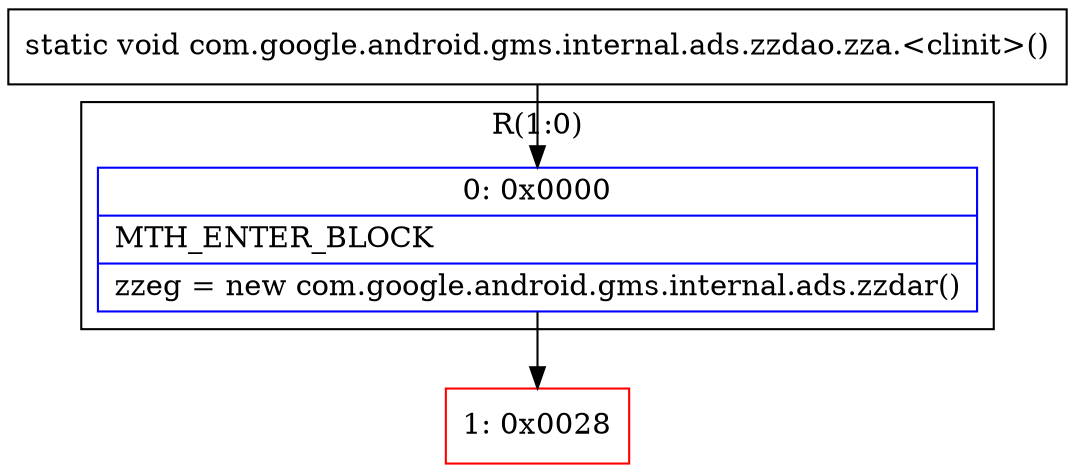 digraph "CFG forcom.google.android.gms.internal.ads.zzdao.zza.\<clinit\>()V" {
subgraph cluster_Region_1494223750 {
label = "R(1:0)";
node [shape=record,color=blue];
Node_0 [shape=record,label="{0\:\ 0x0000|MTH_ENTER_BLOCK\l|zzeg = new com.google.android.gms.internal.ads.zzdar()\l}"];
}
Node_1 [shape=record,color=red,label="{1\:\ 0x0028}"];
MethodNode[shape=record,label="{static void com.google.android.gms.internal.ads.zzdao.zza.\<clinit\>() }"];
MethodNode -> Node_0;
Node_0 -> Node_1;
}

